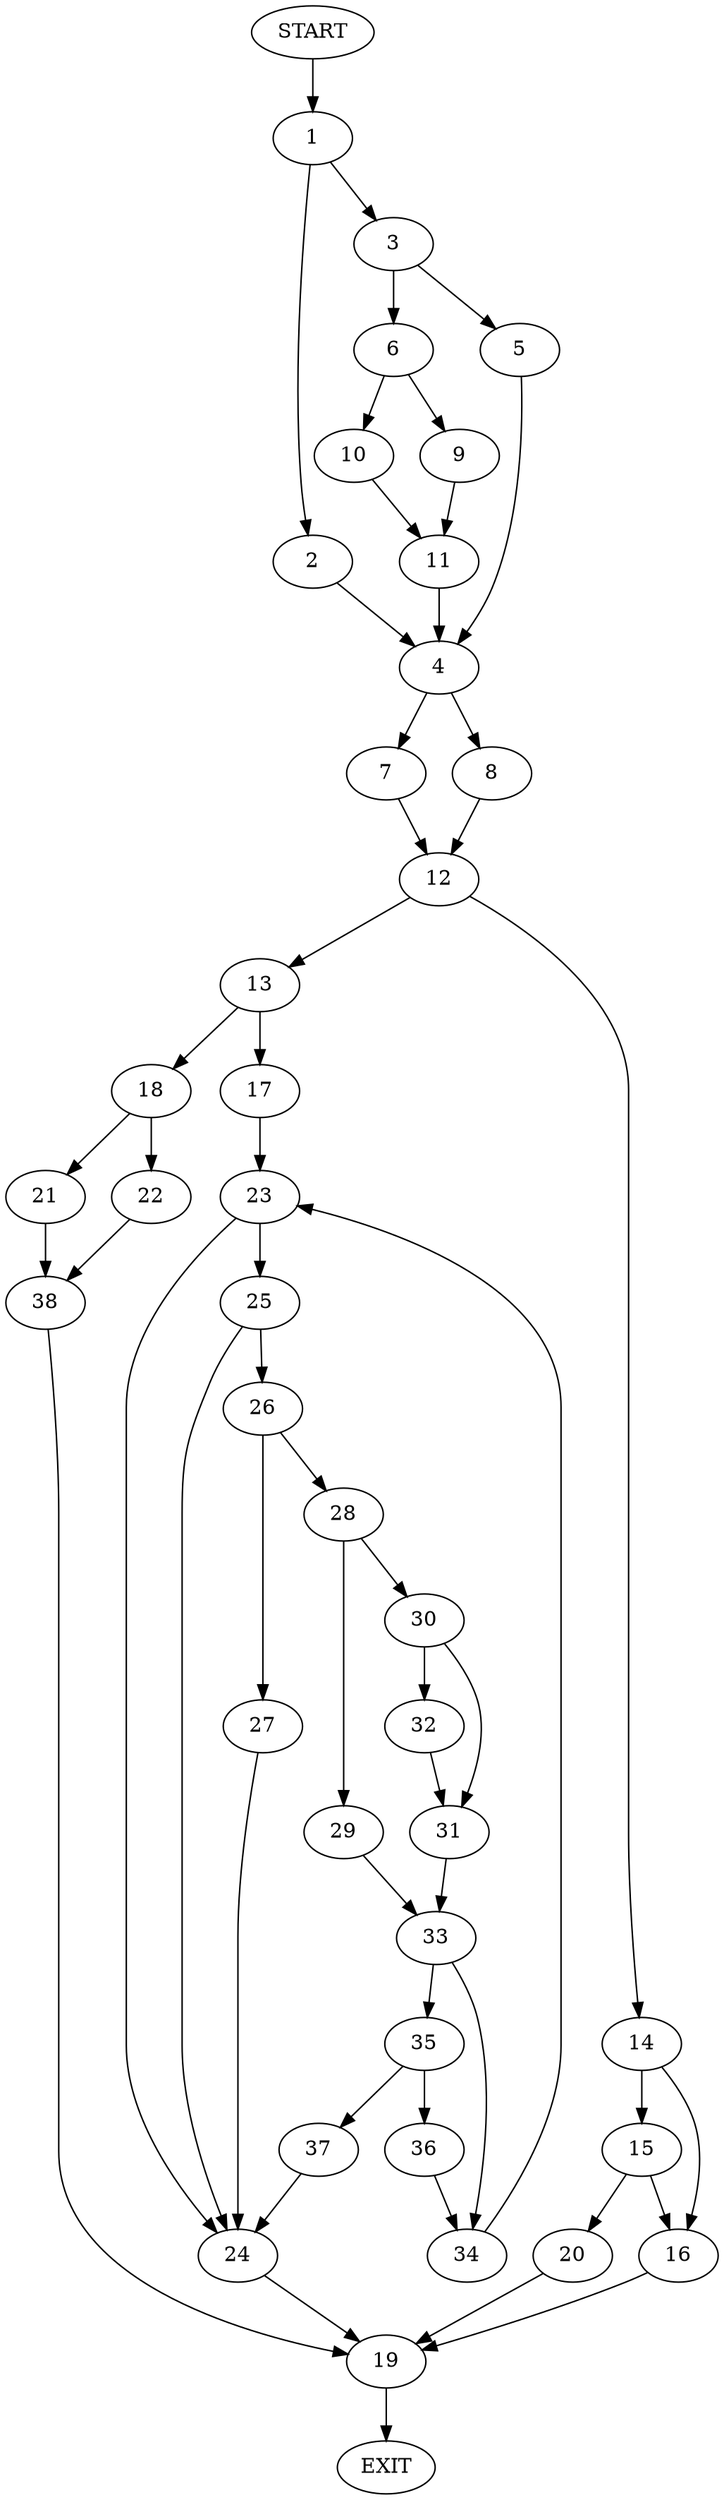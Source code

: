 digraph {
0 [label="START"]
39 [label="EXIT"]
0 -> 1
1 -> 2
1 -> 3
2 -> 4
3 -> 5
3 -> 6
4 -> 7
4 -> 8
5 -> 4
6 -> 9
6 -> 10
10 -> 11
9 -> 11
11 -> 4
8 -> 12
7 -> 12
12 -> 13
12 -> 14
14 -> 15
14 -> 16
13 -> 17
13 -> 18
16 -> 19
15 -> 20
15 -> 16
20 -> 19
19 -> 39
18 -> 21
18 -> 22
17 -> 23
23 -> 24
23 -> 25
25 -> 24
25 -> 26
24 -> 19
26 -> 27
26 -> 28
27 -> 24
28 -> 29
28 -> 30
30 -> 31
30 -> 32
29 -> 33
33 -> 34
33 -> 35
31 -> 33
32 -> 31
35 -> 36
35 -> 37
34 -> 23
37 -> 24
36 -> 34
22 -> 38
21 -> 38
38 -> 19
}
